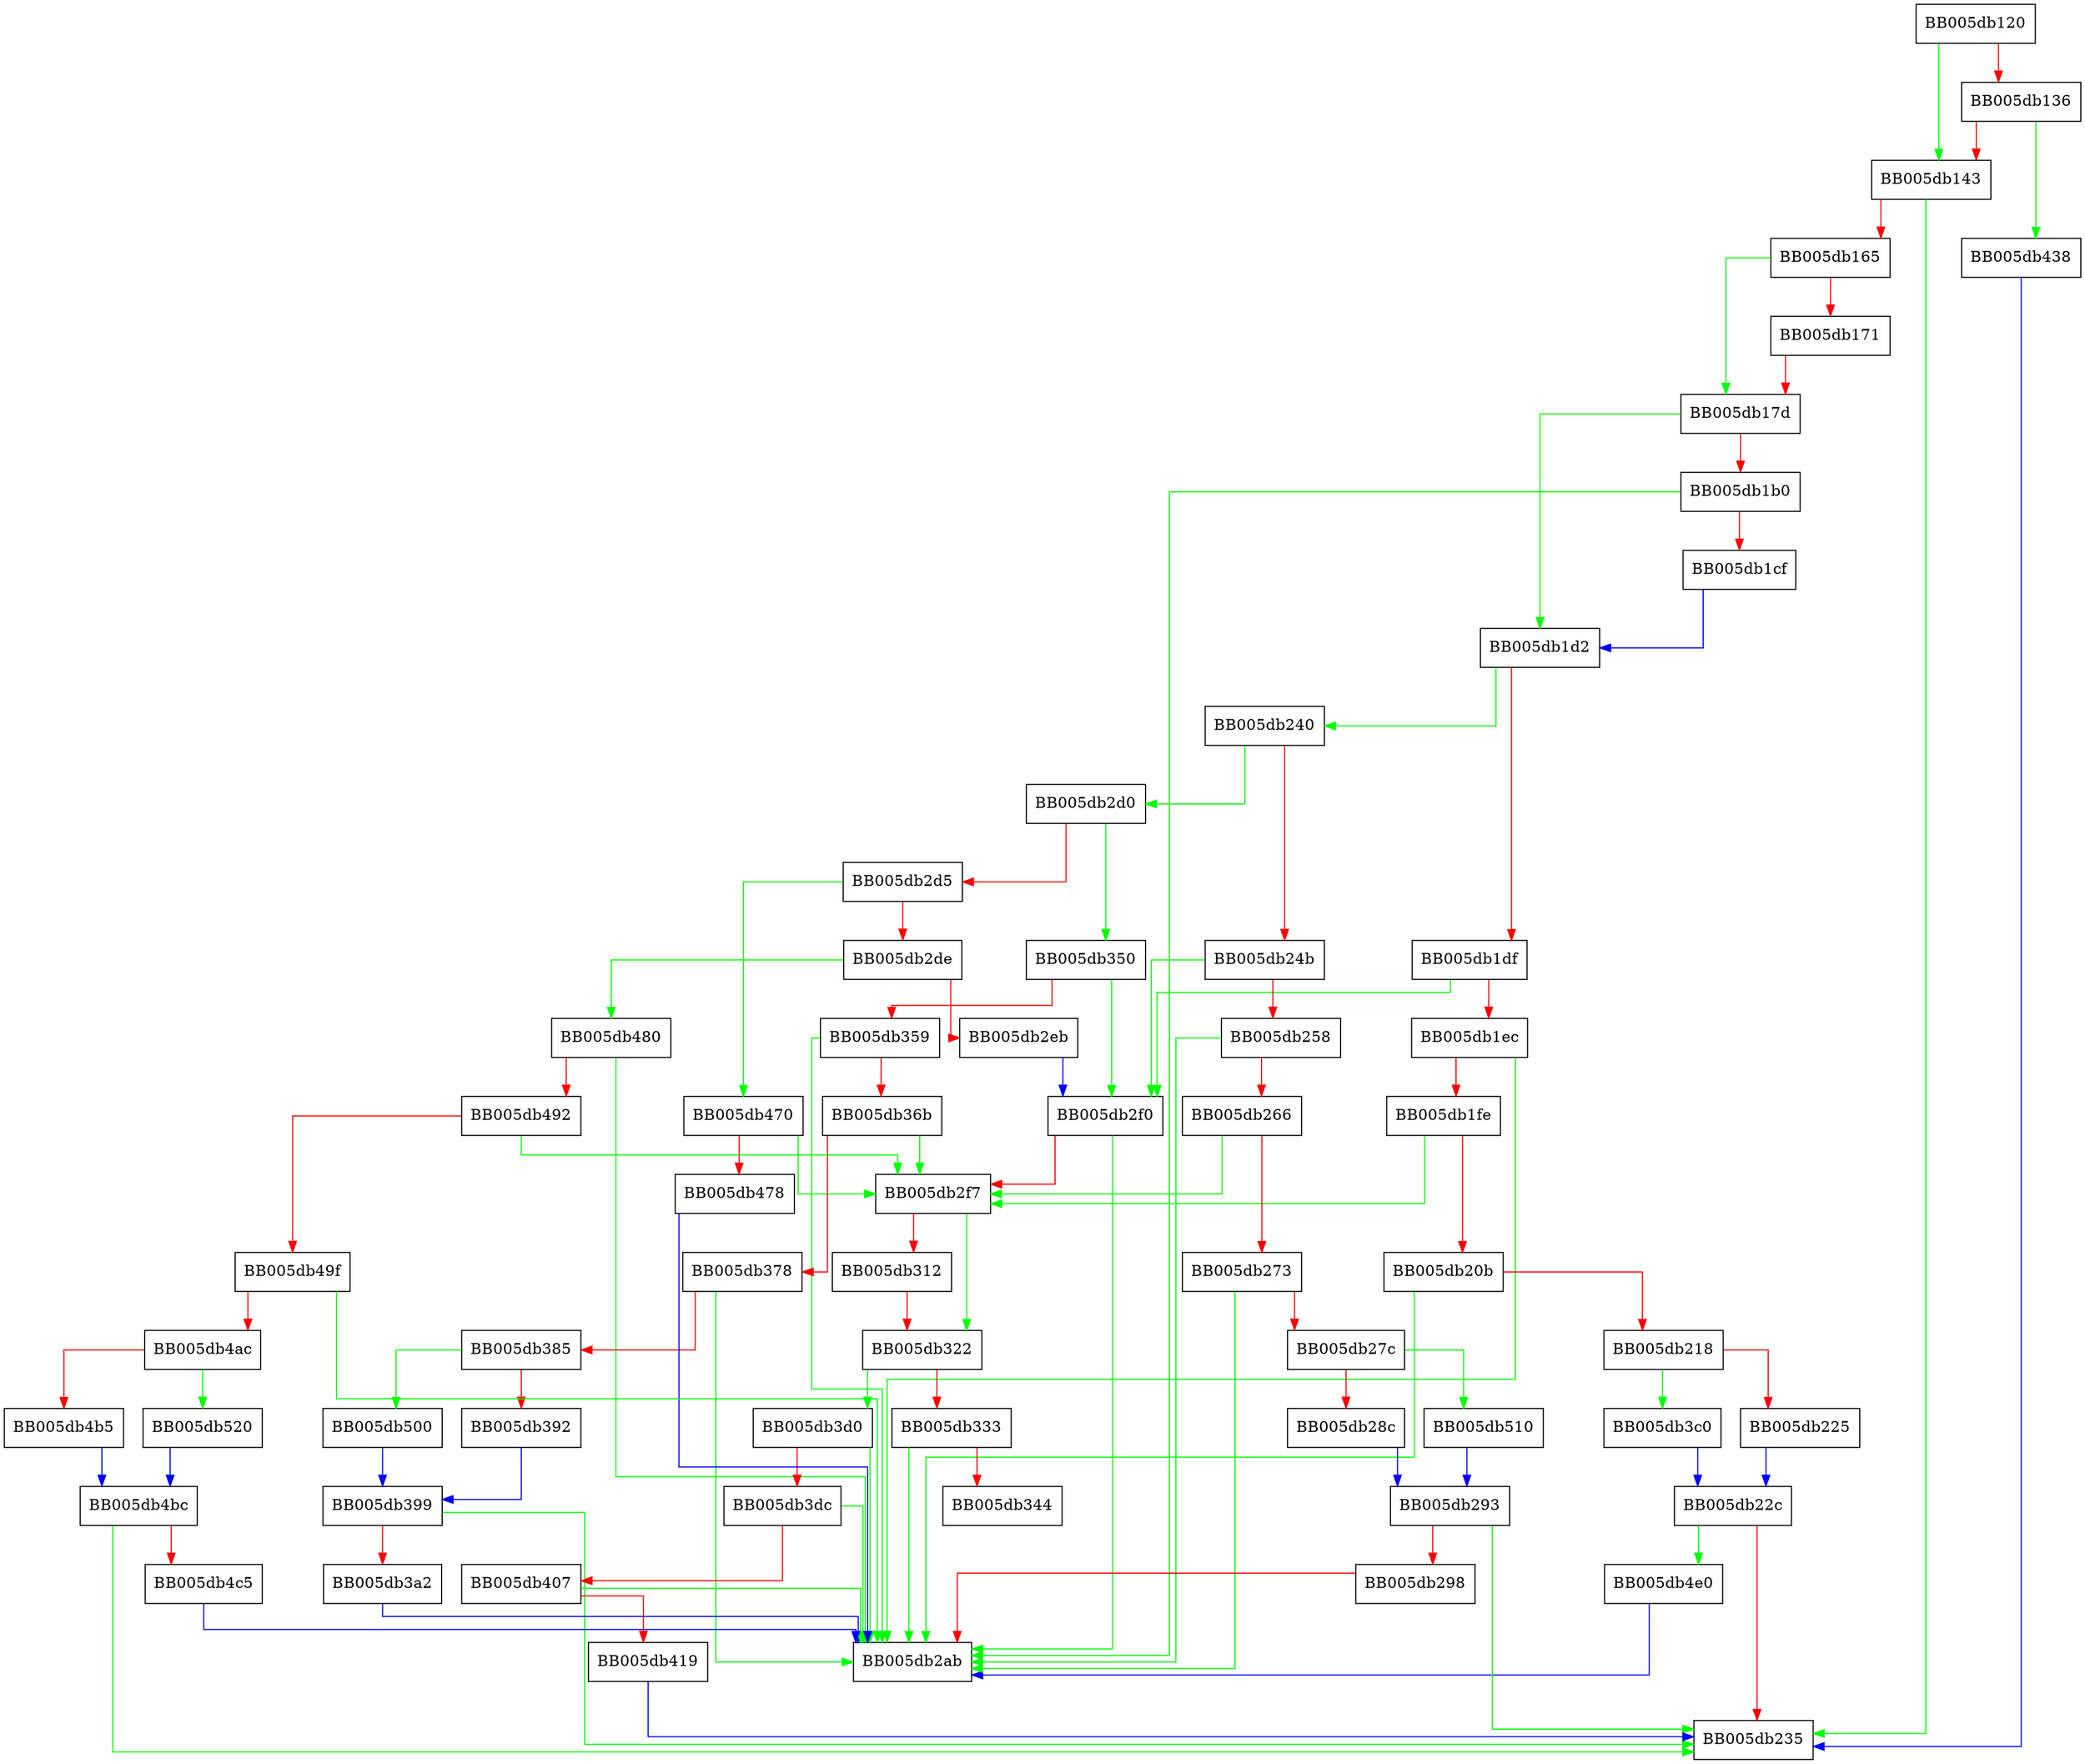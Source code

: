 digraph EVP_PKEY_CTX_dup {
  node [shape="box"];
  graph [splines=ortho];
  BB005db120 -> BB005db143 [color="green"];
  BB005db120 -> BB005db136 [color="red"];
  BB005db136 -> BB005db438 [color="green"];
  BB005db136 -> BB005db143 [color="red"];
  BB005db143 -> BB005db235 [color="green"];
  BB005db143 -> BB005db165 [color="red"];
  BB005db165 -> BB005db17d [color="green"];
  BB005db165 -> BB005db171 [color="red"];
  BB005db171 -> BB005db17d [color="red"];
  BB005db17d -> BB005db1d2 [color="green"];
  BB005db17d -> BB005db1b0 [color="red"];
  BB005db1b0 -> BB005db2ab [color="green"];
  BB005db1b0 -> BB005db1cf [color="red"];
  BB005db1cf -> BB005db1d2 [color="blue"];
  BB005db1d2 -> BB005db240 [color="green"];
  BB005db1d2 -> BB005db1df [color="red"];
  BB005db1df -> BB005db2f0 [color="green"];
  BB005db1df -> BB005db1ec [color="red"];
  BB005db1ec -> BB005db2ab [color="green"];
  BB005db1ec -> BB005db1fe [color="red"];
  BB005db1fe -> BB005db2f7 [color="green"];
  BB005db1fe -> BB005db20b [color="red"];
  BB005db20b -> BB005db2ab [color="green"];
  BB005db20b -> BB005db218 [color="red"];
  BB005db218 -> BB005db3c0 [color="green"];
  BB005db218 -> BB005db225 [color="red"];
  BB005db225 -> BB005db22c [color="blue"];
  BB005db22c -> BB005db4e0 [color="green"];
  BB005db22c -> BB005db235 [color="red"];
  BB005db240 -> BB005db2d0 [color="green"];
  BB005db240 -> BB005db24b [color="red"];
  BB005db24b -> BB005db2f0 [color="green"];
  BB005db24b -> BB005db258 [color="red"];
  BB005db258 -> BB005db2ab [color="green"];
  BB005db258 -> BB005db266 [color="red"];
  BB005db266 -> BB005db2f7 [color="green"];
  BB005db266 -> BB005db273 [color="red"];
  BB005db273 -> BB005db2ab [color="green"];
  BB005db273 -> BB005db27c [color="red"];
  BB005db27c -> BB005db510 [color="green"];
  BB005db27c -> BB005db28c [color="red"];
  BB005db28c -> BB005db293 [color="blue"];
  BB005db293 -> BB005db235 [color="green"];
  BB005db293 -> BB005db298 [color="red"];
  BB005db298 -> BB005db2ab [color="red"];
  BB005db2d0 -> BB005db350 [color="green"];
  BB005db2d0 -> BB005db2d5 [color="red"];
  BB005db2d5 -> BB005db470 [color="green"];
  BB005db2d5 -> BB005db2de [color="red"];
  BB005db2de -> BB005db480 [color="green"];
  BB005db2de -> BB005db2eb [color="red"];
  BB005db2eb -> BB005db2f0 [color="blue"];
  BB005db2f0 -> BB005db2ab [color="green"];
  BB005db2f0 -> BB005db2f7 [color="red"];
  BB005db2f7 -> BB005db322 [color="green"];
  BB005db2f7 -> BB005db312 [color="red"];
  BB005db312 -> BB005db322 [color="red"];
  BB005db322 -> BB005db3d0 [color="green"];
  BB005db322 -> BB005db333 [color="red"];
  BB005db333 -> BB005db2ab [color="green"];
  BB005db333 -> BB005db344 [color="red"];
  BB005db350 -> BB005db2f0 [color="green"];
  BB005db350 -> BB005db359 [color="red"];
  BB005db359 -> BB005db2ab [color="green"];
  BB005db359 -> BB005db36b [color="red"];
  BB005db36b -> BB005db2f7 [color="green"];
  BB005db36b -> BB005db378 [color="red"];
  BB005db378 -> BB005db2ab [color="green"];
  BB005db378 -> BB005db385 [color="red"];
  BB005db385 -> BB005db500 [color="green"];
  BB005db385 -> BB005db392 [color="red"];
  BB005db392 -> BB005db399 [color="blue"];
  BB005db399 -> BB005db235 [color="green"];
  BB005db399 -> BB005db3a2 [color="red"];
  BB005db3a2 -> BB005db2ab [color="blue"];
  BB005db3c0 -> BB005db22c [color="blue"];
  BB005db3d0 -> BB005db2ab [color="green"];
  BB005db3d0 -> BB005db3dc [color="red"];
  BB005db3dc -> BB005db2ab [color="green"];
  BB005db3dc -> BB005db407 [color="red"];
  BB005db407 -> BB005db2ab [color="green"];
  BB005db407 -> BB005db419 [color="red"];
  BB005db419 -> BB005db235 [color="blue"];
  BB005db438 -> BB005db235 [color="blue"];
  BB005db470 -> BB005db2f7 [color="green"];
  BB005db470 -> BB005db478 [color="red"];
  BB005db478 -> BB005db2ab [color="blue"];
  BB005db480 -> BB005db2ab [color="green"];
  BB005db480 -> BB005db492 [color="red"];
  BB005db492 -> BB005db2f7 [color="green"];
  BB005db492 -> BB005db49f [color="red"];
  BB005db49f -> BB005db2ab [color="green"];
  BB005db49f -> BB005db4ac [color="red"];
  BB005db4ac -> BB005db520 [color="green"];
  BB005db4ac -> BB005db4b5 [color="red"];
  BB005db4b5 -> BB005db4bc [color="blue"];
  BB005db4bc -> BB005db235 [color="green"];
  BB005db4bc -> BB005db4c5 [color="red"];
  BB005db4c5 -> BB005db2ab [color="blue"];
  BB005db4e0 -> BB005db2ab [color="blue"];
  BB005db500 -> BB005db399 [color="blue"];
  BB005db510 -> BB005db293 [color="blue"];
  BB005db520 -> BB005db4bc [color="blue"];
}